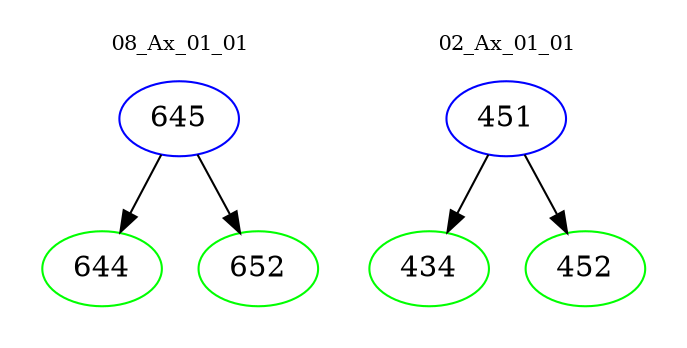 digraph{
subgraph cluster_0 {
color = white
label = "08_Ax_01_01";
fontsize=10;
T0_645 [label="645", color="blue"]
T0_645 -> T0_644 [color="black"]
T0_644 [label="644", color="green"]
T0_645 -> T0_652 [color="black"]
T0_652 [label="652", color="green"]
}
subgraph cluster_1 {
color = white
label = "02_Ax_01_01";
fontsize=10;
T1_451 [label="451", color="blue"]
T1_451 -> T1_434 [color="black"]
T1_434 [label="434", color="green"]
T1_451 -> T1_452 [color="black"]
T1_452 [label="452", color="green"]
}
}
